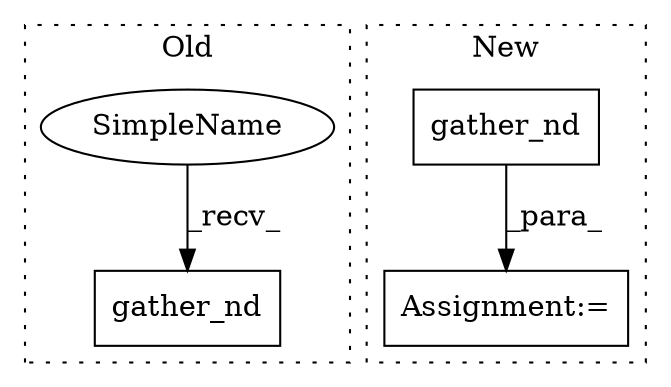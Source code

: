 digraph G {
subgraph cluster0 {
1 [label="SimpleName" a="42" s="11762" l="10" shape="ellipse"];
3 [label="gather_nd" a="32" s="11773,11803" l="10,1" shape="box"];
label = "Old";
style="dotted";
}
subgraph cluster1 {
2 [label="gather_nd" a="32" s="11443,11512" l="10,1" shape="box"];
4 [label="Assignment:=" a="7" s="11598" l="7" shape="box"];
label = "New";
style="dotted";
}
1 -> 3 [label="_recv_"];
2 -> 4 [label="_para_"];
}